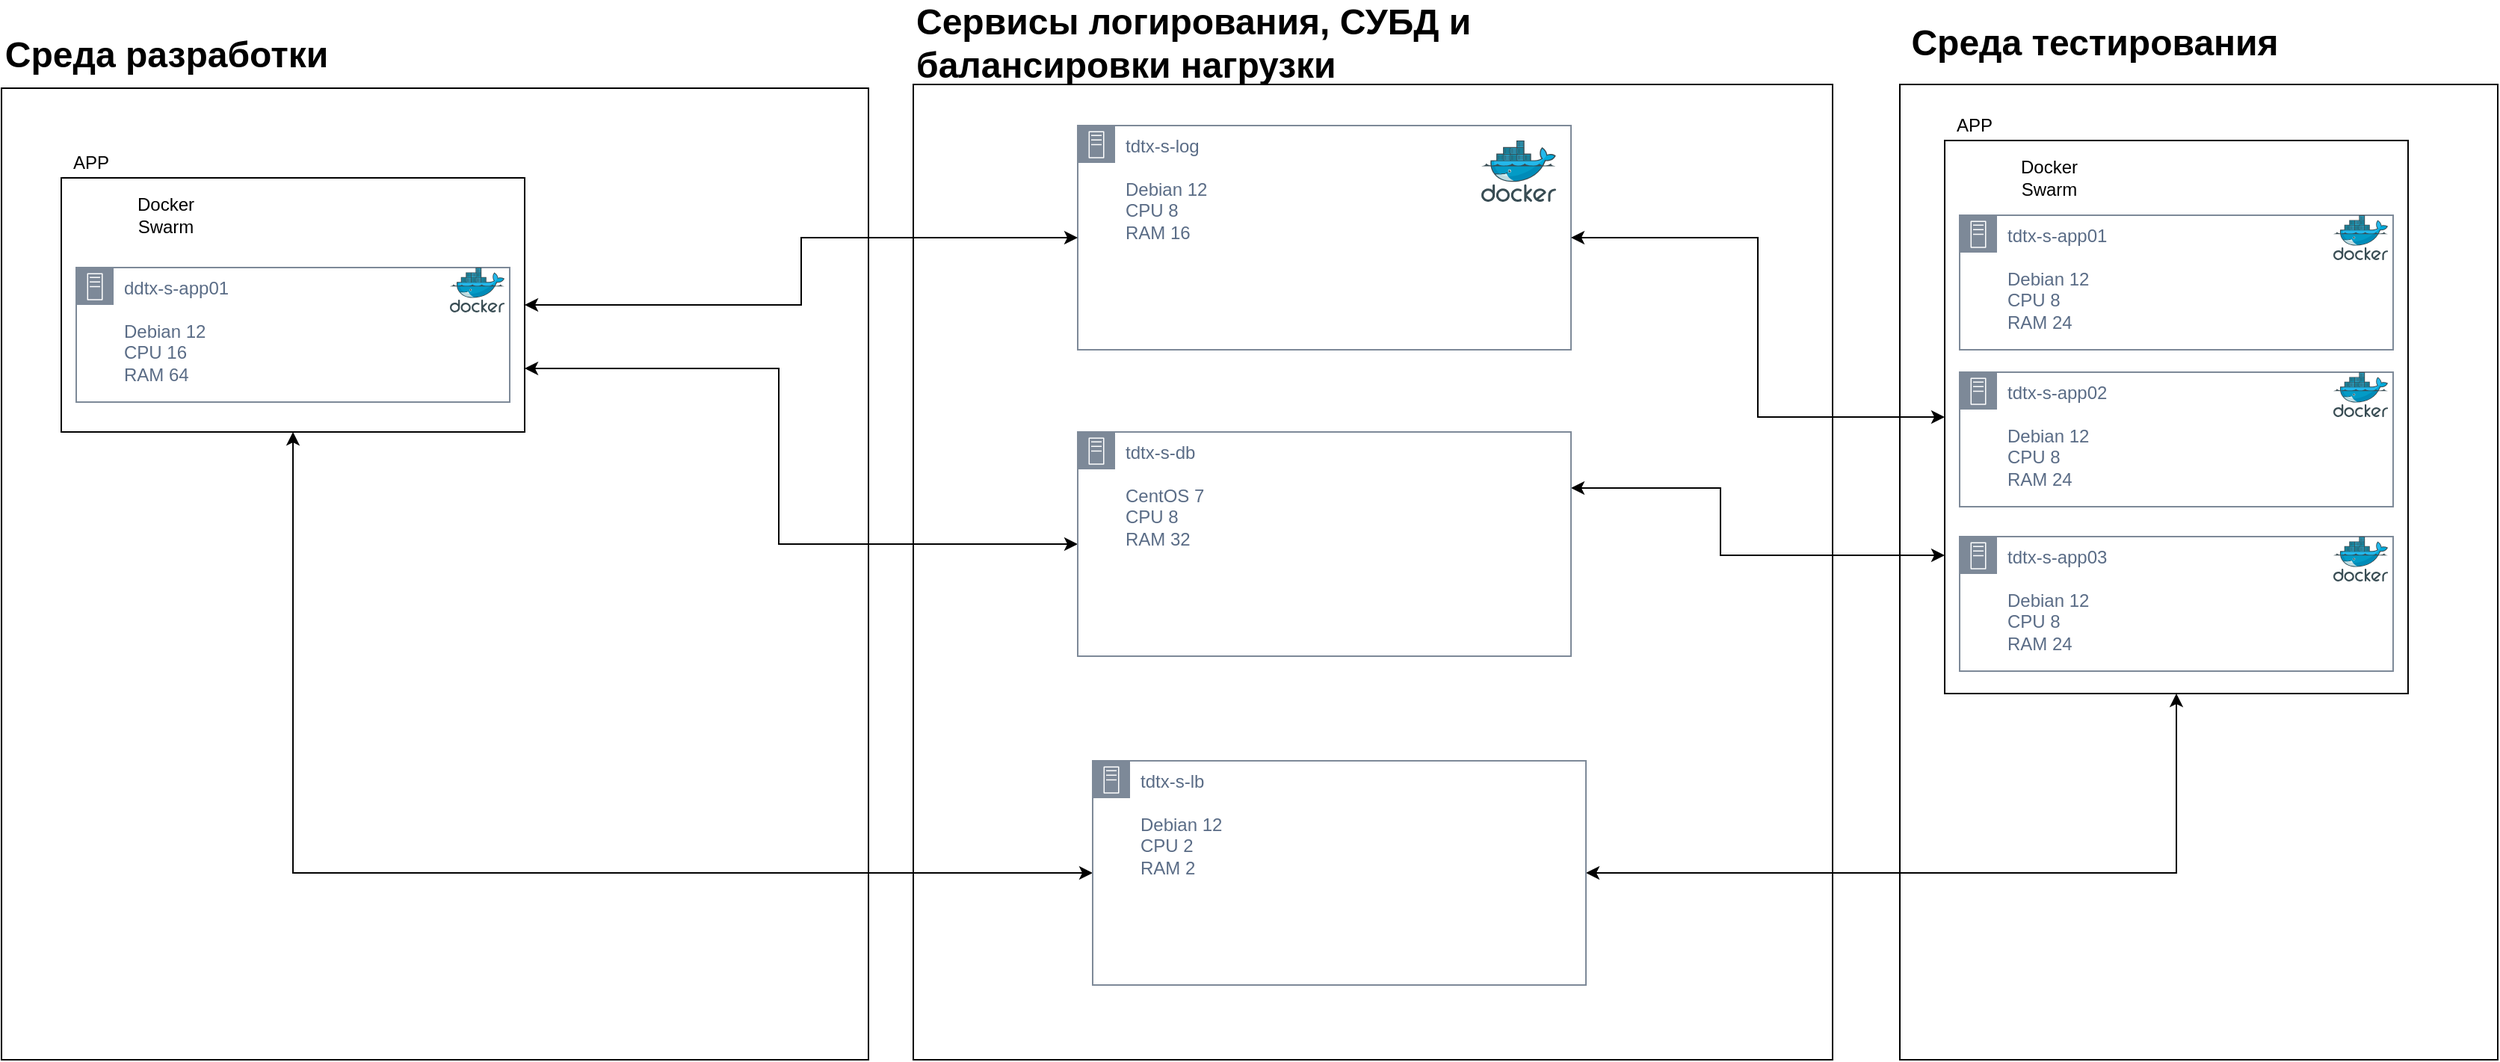 <mxfile version="24.6.4" type="github" pages="2">
  <diagram name="Среда разработки/среда тестирования" id="llg9eI959ufNJ5P5xfva">
    <mxGraphModel dx="2132" dy="2349" grid="1" gridSize="10" guides="1" tooltips="1" connect="1" arrows="1" fold="1" page="1" pageScale="1" pageWidth="827" pageHeight="1169" math="0" shadow="0">
      <root>
        <mxCell id="0" />
        <mxCell id="1" parent="0" />
        <mxCell id="7yHPk8XJTkYft_NBueNa-7" value="" style="whiteSpace=wrap;html=1;movable=1;resizable=1;rotatable=1;deletable=1;editable=1;locked=0;connectable=1;" vertex="1" parent="1">
          <mxGeometry x="660" y="37.5" width="615" height="652.5" as="geometry" />
        </mxCell>
        <mxCell id="-5-JZjUfikHXncRNq7sT-1" value="" style="whiteSpace=wrap;html=1;movable=1;resizable=1;rotatable=1;deletable=1;editable=1;locked=0;connectable=1;" parent="1" vertex="1">
          <mxGeometry x="50" y="40" width="580" height="650" as="geometry" />
        </mxCell>
        <mxCell id="-5-JZjUfikHXncRNq7sT-3" value="Среда разработки" style="text;strokeColor=none;fillColor=none;html=1;fontSize=24;fontStyle=1;verticalAlign=middle;align=center;" parent="1" vertex="1">
          <mxGeometry x="110" y="-2.5" width="100" height="40" as="geometry" />
        </mxCell>
        <mxCell id="-5-JZjUfikHXncRNq7sT-4" value="tdtx-s-log&lt;div&gt;&lt;br&gt;&lt;/div&gt;&lt;div&gt;Debian 12&lt;/div&gt;&lt;div&gt;CPU 8&lt;br&gt;RAM 16&lt;/div&gt;" style="points=[[0,0],[0.25,0],[0.5,0],[0.75,0],[1,0],[1,0.25],[1,0.5],[1,0.75],[1,1],[0.75,1],[0.5,1],[0.25,1],[0,1],[0,0.75],[0,0.5],[0,0.25]];outlineConnect=0;gradientColor=none;html=1;whiteSpace=wrap;fontSize=12;fontStyle=0;container=1;pointerEvents=0;collapsible=0;recursiveResize=0;shape=mxgraph.aws4.group;grIcon=mxgraph.aws4.group_on_premise;strokeColor=#7D8998;fillColor=none;verticalAlign=top;align=left;spacingLeft=30;fontColor=#5A6C86;dashed=0;" parent="1" vertex="1">
          <mxGeometry x="770" y="65" width="330" height="150" as="geometry" />
        </mxCell>
        <mxCell id="-5-JZjUfikHXncRNq7sT-5" value="" style="image;sketch=0;aspect=fixed;html=1;points=[];align=center;fontSize=12;image=img/lib/mscae/Docker.svg;" parent="-5-JZjUfikHXncRNq7sT-4" vertex="1">
          <mxGeometry x="270" y="10" width="50" height="41" as="geometry" />
        </mxCell>
        <mxCell id="4Vv0WDQ5GXurvVNfTGHG-11" style="edgeStyle=orthogonalEdgeStyle;rounded=0;orthogonalLoop=1;jettySize=auto;html=1;exitX=1;exitY=0.5;exitDx=0;exitDy=0;entryX=0;entryY=0.5;entryDx=0;entryDy=0;startArrow=classic;startFill=1;" edge="1" parent="1" source="-5-JZjUfikHXncRNq7sT-10" target="-5-JZjUfikHXncRNq7sT-4">
          <mxGeometry relative="1" as="geometry" />
        </mxCell>
        <mxCell id="7yHPk8XJTkYft_NBueNa-12" style="edgeStyle=elbowEdgeStyle;rounded=0;orthogonalLoop=1;jettySize=auto;html=1;exitX=1;exitY=0.75;exitDx=0;exitDy=0;entryX=0;entryY=0.5;entryDx=0;entryDy=0;startArrow=classic;startFill=1;" edge="1" parent="1" source="-5-JZjUfikHXncRNq7sT-10" target="7yHPk8XJTkYft_NBueNa-10">
          <mxGeometry relative="1" as="geometry">
            <Array as="points">
              <mxPoint x="570" y="340" />
            </Array>
          </mxGeometry>
        </mxCell>
        <mxCell id="-5-JZjUfikHXncRNq7sT-10" value="" style="whiteSpace=wrap;html=1;align=center;" parent="1" vertex="1">
          <mxGeometry x="90" y="100" width="310" height="170" as="geometry" />
        </mxCell>
        <mxCell id="4Vv0WDQ5GXurvVNfTGHG-1" value="" style="shape=image;html=1;verticalAlign=top;verticalLabelPosition=bottom;labelBackgroundColor=#ffffff;imageAspect=0;aspect=fixed;image=https://cdn1.iconfinder.com/data/icons/unicons-line-vol-3/24/docker-128.png" vertex="1" parent="1">
          <mxGeometry x="100" y="105" width="40" height="40" as="geometry" />
        </mxCell>
        <mxCell id="4Vv0WDQ5GXurvVNfTGHG-2" value="Docker Swarm" style="text;html=1;align=center;verticalAlign=middle;whiteSpace=wrap;rounded=0;" vertex="1" parent="1">
          <mxGeometry x="130" y="110" width="60" height="30" as="geometry" />
        </mxCell>
        <mxCell id="4Vv0WDQ5GXurvVNfTGHG-4" value="APP" style="text;html=1;align=center;verticalAlign=middle;whiteSpace=wrap;rounded=0;" vertex="1" parent="1">
          <mxGeometry x="80" y="75" width="60" height="30" as="geometry" />
        </mxCell>
        <mxCell id="4Vv0WDQ5GXurvVNfTGHG-29" value="" style="whiteSpace=wrap;html=1;movable=1;resizable=1;rotatable=1;deletable=1;editable=1;locked=0;connectable=1;" vertex="1" parent="1">
          <mxGeometry x="1320" y="37.5" width="400" height="652.5" as="geometry" />
        </mxCell>
        <mxCell id="4Vv0WDQ5GXurvVNfTGHG-30" value="Среда тестирования" style="text;strokeColor=none;fillColor=none;html=1;fontSize=24;fontStyle=1;verticalAlign=middle;align=center;" vertex="1" parent="1">
          <mxGeometry x="1400" y="-10" width="100" height="40" as="geometry" />
        </mxCell>
        <mxCell id="7yHPk8XJTkYft_NBueNa-5" style="edgeStyle=orthogonalEdgeStyle;rounded=0;orthogonalLoop=1;jettySize=auto;html=1;exitX=0;exitY=0.5;exitDx=0;exitDy=0;entryX=1;entryY=0.5;entryDx=0;entryDy=0;startArrow=classic;startFill=1;" edge="1" parent="1" source="4Vv0WDQ5GXurvVNfTGHG-31" target="-5-JZjUfikHXncRNq7sT-4">
          <mxGeometry relative="1" as="geometry" />
        </mxCell>
        <mxCell id="7yHPk8XJTkYft_NBueNa-13" style="edgeStyle=orthogonalEdgeStyle;rounded=0;orthogonalLoop=1;jettySize=auto;html=1;exitX=0;exitY=0.75;exitDx=0;exitDy=0;entryX=1;entryY=0.25;entryDx=0;entryDy=0;startArrow=classic;startFill=1;" edge="1" parent="1" source="4Vv0WDQ5GXurvVNfTGHG-31" target="7yHPk8XJTkYft_NBueNa-10">
          <mxGeometry relative="1" as="geometry">
            <Array as="points">
              <mxPoint x="1200" y="353" />
              <mxPoint x="1200" y="308" />
            </Array>
          </mxGeometry>
        </mxCell>
        <mxCell id="4Vv0WDQ5GXurvVNfTGHG-31" value="" style="whiteSpace=wrap;html=1;" vertex="1" parent="1">
          <mxGeometry x="1350" y="75" width="310" height="370" as="geometry" />
        </mxCell>
        <mxCell id="4Vv0WDQ5GXurvVNfTGHG-32" value="" style="shape=image;html=1;verticalAlign=top;verticalLabelPosition=bottom;labelBackgroundColor=#ffffff;imageAspect=0;aspect=fixed;image=https://cdn1.iconfinder.com/data/icons/unicons-line-vol-3/24/docker-128.png" vertex="1" parent="1">
          <mxGeometry x="1360" y="80" width="40" height="40" as="geometry" />
        </mxCell>
        <mxCell id="4Vv0WDQ5GXurvVNfTGHG-33" value="Docker Swarm" style="text;html=1;align=center;verticalAlign=middle;whiteSpace=wrap;rounded=0;" vertex="1" parent="1">
          <mxGeometry x="1390" y="85" width="60" height="30" as="geometry" />
        </mxCell>
        <mxCell id="4Vv0WDQ5GXurvVNfTGHG-34" value="APP" style="text;html=1;align=center;verticalAlign=middle;whiteSpace=wrap;rounded=0;" vertex="1" parent="1">
          <mxGeometry x="1340" y="50" width="60" height="30" as="geometry" />
        </mxCell>
        <mxCell id="4Vv0WDQ5GXurvVNfTGHG-35" value="tdtx-s-app01&lt;div&gt;&lt;br&gt;&lt;/div&gt;&lt;div&gt;Debian 12&lt;br&gt;CPU 8&lt;br&gt;RAM 24&lt;/div&gt;" style="points=[[0,0],[0.25,0],[0.5,0],[0.75,0],[1,0],[1,0.25],[1,0.5],[1,0.75],[1,1],[0.75,1],[0.5,1],[0.25,1],[0,1],[0,0.75],[0,0.5],[0,0.25]];outlineConnect=0;gradientColor=none;html=1;whiteSpace=wrap;fontSize=12;fontStyle=0;container=1;pointerEvents=0;collapsible=0;recursiveResize=0;shape=mxgraph.aws4.group;grIcon=mxgraph.aws4.group_on_premise;strokeColor=#7D8998;fillColor=none;verticalAlign=top;align=left;spacingLeft=30;fontColor=#5A6C86;dashed=0;" vertex="1" parent="1">
          <mxGeometry x="1360" y="125" width="290" height="90" as="geometry" />
        </mxCell>
        <mxCell id="4Vv0WDQ5GXurvVNfTGHG-36" value="" style="image;sketch=0;aspect=fixed;html=1;points=[];align=center;fontSize=12;image=img/lib/mscae/Docker.svg;" vertex="1" parent="4Vv0WDQ5GXurvVNfTGHG-35">
          <mxGeometry x="250" width="36.59" height="30" as="geometry" />
        </mxCell>
        <mxCell id="7yHPk8XJTkYft_NBueNa-1" value="tdtx-s-app02&lt;div&gt;&lt;br&gt;&lt;/div&gt;&lt;div&gt;Debian 12&lt;br&gt;CPU 8&lt;br&gt;RAM 24&lt;br&gt;&lt;/div&gt;" style="points=[[0,0],[0.25,0],[0.5,0],[0.75,0],[1,0],[1,0.25],[1,0.5],[1,0.75],[1,1],[0.75,1],[0.5,1],[0.25,1],[0,1],[0,0.75],[0,0.5],[0,0.25]];outlineConnect=0;gradientColor=none;html=1;whiteSpace=wrap;fontSize=12;fontStyle=0;container=1;pointerEvents=0;collapsible=0;recursiveResize=0;shape=mxgraph.aws4.group;grIcon=mxgraph.aws4.group_on_premise;strokeColor=#7D8998;fillColor=none;verticalAlign=top;align=left;spacingLeft=30;fontColor=#5A6C86;dashed=0;" vertex="1" parent="1">
          <mxGeometry x="1360" y="230" width="290" height="90" as="geometry" />
        </mxCell>
        <mxCell id="7yHPk8XJTkYft_NBueNa-2" value="" style="image;sketch=0;aspect=fixed;html=1;points=[];align=center;fontSize=12;image=img/lib/mscae/Docker.svg;" vertex="1" parent="7yHPk8XJTkYft_NBueNa-1">
          <mxGeometry x="250" width="36.59" height="30" as="geometry" />
        </mxCell>
        <mxCell id="7yHPk8XJTkYft_NBueNa-3" value="tdtx-s-app03&lt;div&gt;&lt;br&gt;&lt;/div&gt;&lt;div&gt;Debian 12&lt;br&gt;CPU 8&lt;br&gt;RAM 24&lt;br&gt;&lt;/div&gt;" style="points=[[0,0],[0.25,0],[0.5,0],[0.75,0],[1,0],[1,0.25],[1,0.5],[1,0.75],[1,1],[0.75,1],[0.5,1],[0.25,1],[0,1],[0,0.75],[0,0.5],[0,0.25]];outlineConnect=0;gradientColor=none;html=1;whiteSpace=wrap;fontSize=12;fontStyle=0;container=1;pointerEvents=0;collapsible=0;recursiveResize=0;shape=mxgraph.aws4.group;grIcon=mxgraph.aws4.group_on_premise;strokeColor=#7D8998;fillColor=none;verticalAlign=top;align=left;spacingLeft=30;fontColor=#5A6C86;dashed=0;" vertex="1" parent="1">
          <mxGeometry x="1360" y="340" width="290" height="90" as="geometry" />
        </mxCell>
        <mxCell id="7yHPk8XJTkYft_NBueNa-4" value="" style="image;sketch=0;aspect=fixed;html=1;points=[];align=center;fontSize=12;image=img/lib/mscae/Docker.svg;" vertex="1" parent="7yHPk8XJTkYft_NBueNa-3">
          <mxGeometry x="250" width="36.59" height="30" as="geometry" />
        </mxCell>
        <mxCell id="7yHPk8XJTkYft_NBueNa-9" value="Сервисы логирования, СУБД и&amp;nbsp;&lt;div&gt;балансировки нагрузки&lt;/div&gt;" style="text;strokeColor=none;fillColor=none;html=1;fontSize=24;fontStyle=1;verticalAlign=middle;align=left;" vertex="1" parent="1">
          <mxGeometry x="660" y="-10" width="627.5" height="40" as="geometry" />
        </mxCell>
        <mxCell id="7yHPk8XJTkYft_NBueNa-10" value="tdtx-s-db&lt;div&gt;&lt;br&gt;&lt;/div&gt;&lt;div&gt;CentOS 7&lt;/div&gt;&lt;div&gt;CPU 8&lt;/div&gt;&lt;div&gt;RAM 32&lt;/div&gt;" style="points=[[0,0],[0.25,0],[0.5,0],[0.75,0],[1,0],[1,0.25],[1,0.5],[1,0.75],[1,1],[0.75,1],[0.5,1],[0.25,1],[0,1],[0,0.75],[0,0.5],[0,0.25]];outlineConnect=0;gradientColor=none;html=1;whiteSpace=wrap;fontSize=12;fontStyle=0;container=1;pointerEvents=0;collapsible=0;recursiveResize=0;shape=mxgraph.aws4.group;grIcon=mxgraph.aws4.group_on_premise;strokeColor=#7D8998;fillColor=none;verticalAlign=top;align=left;spacingLeft=30;fontColor=#5A6C86;dashed=0;" vertex="1" parent="1">
          <mxGeometry x="770" y="270" width="330" height="150" as="geometry" />
        </mxCell>
        <mxCell id="7yHPk8XJTkYft_NBueNa-15" style="edgeStyle=orthogonalEdgeStyle;rounded=0;orthogonalLoop=1;jettySize=auto;html=1;exitX=0;exitY=0.5;exitDx=0;exitDy=0;entryX=0.5;entryY=1;entryDx=0;entryDy=0;startArrow=classic;startFill=1;" edge="1" parent="1" source="7yHPk8XJTkYft_NBueNa-14" target="-5-JZjUfikHXncRNq7sT-10">
          <mxGeometry relative="1" as="geometry">
            <mxPoint x="50" y="370" as="targetPoint" />
          </mxGeometry>
        </mxCell>
        <mxCell id="7yHPk8XJTkYft_NBueNa-16" style="edgeStyle=orthogonalEdgeStyle;rounded=0;orthogonalLoop=1;jettySize=auto;html=1;exitX=1;exitY=0.5;exitDx=0;exitDy=0;entryX=0.5;entryY=1;entryDx=0;entryDy=0;startArrow=classic;startFill=1;" edge="1" parent="1" source="7yHPk8XJTkYft_NBueNa-14" target="4Vv0WDQ5GXurvVNfTGHG-31">
          <mxGeometry relative="1" as="geometry" />
        </mxCell>
        <mxCell id="7yHPk8XJTkYft_NBueNa-14" value="tdtx-s-lb&lt;div&gt;&lt;br&gt;&lt;/div&gt;&lt;div&gt;Debian 12&lt;br&gt;CPU 2&lt;br&gt;RAM 2&lt;/div&gt;" style="points=[[0,0],[0.25,0],[0.5,0],[0.75,0],[1,0],[1,0.25],[1,0.5],[1,0.75],[1,1],[0.75,1],[0.5,1],[0.25,1],[0,1],[0,0.75],[0,0.5],[0,0.25]];outlineConnect=0;gradientColor=none;html=1;whiteSpace=wrap;fontSize=12;fontStyle=0;container=1;pointerEvents=0;collapsible=0;recursiveResize=0;shape=mxgraph.aws4.group;grIcon=mxgraph.aws4.group_on_premise;strokeColor=#7D8998;fillColor=none;verticalAlign=top;align=left;spacingLeft=30;fontColor=#5A6C86;dashed=0;" vertex="1" parent="1">
          <mxGeometry x="780" y="490" width="330" height="150" as="geometry" />
        </mxCell>
        <mxCell id="42GEZyAf3AZxVVmzzD3I-1" value="&lt;div&gt;ddtx-s-app01&lt;/div&gt;&lt;div&gt;&lt;br&gt;&lt;/div&gt;&lt;div&gt;Debian 12&amp;nbsp;&lt;br&gt;CPU 16&lt;/div&gt;&lt;div&gt;RAM 64&lt;/div&gt;" style="points=[[0,0],[0.25,0],[0.5,0],[0.75,0],[1,0],[1,0.25],[1,0.5],[1,0.75],[1,1],[0.75,1],[0.5,1],[0.25,1],[0,1],[0,0.75],[0,0.5],[0,0.25]];outlineConnect=0;gradientColor=none;html=1;whiteSpace=wrap;fontSize=12;fontStyle=0;container=1;pointerEvents=0;collapsible=0;recursiveResize=0;shape=mxgraph.aws4.group;grIcon=mxgraph.aws4.group_on_premise;strokeColor=#7D8998;fillColor=none;verticalAlign=top;align=left;spacingLeft=30;fontColor=#5A6C86;dashed=0;" vertex="1" parent="1">
          <mxGeometry x="100" y="160" width="290" height="90" as="geometry" />
        </mxCell>
        <mxCell id="42GEZyAf3AZxVVmzzD3I-2" value="" style="image;sketch=0;aspect=fixed;html=1;points=[];align=center;fontSize=12;image=img/lib/mscae/Docker.svg;" vertex="1" parent="42GEZyAf3AZxVVmzzD3I-1">
          <mxGeometry x="250" width="36.59" height="30" as="geometry" />
        </mxCell>
      </root>
    </mxGraphModel>
  </diagram>
  <diagram id="fn84XsCyDBIodZMzv-_E" name="Продуктивная среда">
    <mxGraphModel dx="1459" dy="1976" grid="1" gridSize="10" guides="1" tooltips="1" connect="1" arrows="1" fold="1" page="1" pageScale="1" pageWidth="827" pageHeight="1169" math="0" shadow="0">
      <root>
        <mxCell id="0" />
        <mxCell id="1" parent="0" />
        <mxCell id="l5wIW429BPAiT2nfO5Ks-4" value="" style="whiteSpace=wrap;html=1;movable=0;resizable=0;rotatable=0;deletable=0;editable=0;locked=1;connectable=0;" vertex="1" parent="1">
          <mxGeometry x="600" y="37.5" width="1130" height="692.5" as="geometry" />
        </mxCell>
        <mxCell id="l5wIW429BPAiT2nfO5Ks-2" value="Kafka + Opensearch&lt;div&gt;&lt;br&gt;&lt;/div&gt;" style="points=[[0,0],[0.25,0],[0.5,0],[0.75,0],[1,0],[1,0.25],[1,0.5],[1,0.75],[1,1],[0.75,1],[0.5,1],[0.25,1],[0,1],[0,0.75],[0,0.5],[0,0.25]];outlineConnect=0;gradientColor=none;html=1;whiteSpace=wrap;fontSize=12;fontStyle=0;container=1;pointerEvents=0;collapsible=0;recursiveResize=0;shape=mxgraph.aws4.group;grIcon=mxgraph.aws4.group_on_premise;strokeColor=#7D8998;fillColor=none;verticalAlign=top;align=left;spacingLeft=30;fontColor=#5A6C86;dashed=0;" vertex="1" parent="1">
          <mxGeometry x="770" y="65" width="330" height="150" as="geometry" />
        </mxCell>
        <mxCell id="l5wIW429BPAiT2nfO5Ks-3" value="" style="image;sketch=0;aspect=fixed;html=1;points=[];align=center;fontSize=12;image=img/lib/mscae/Docker.svg;" vertex="1" parent="l5wIW429BPAiT2nfO5Ks-2">
          <mxGeometry x="270" y="10" width="50" height="41" as="geometry" />
        </mxCell>
        <mxCell id="l5wIW429BPAiT2nfO5Ks-5" value="Среда разработки" style="text;strokeColor=none;fillColor=none;html=1;fontSize=24;fontStyle=1;verticalAlign=middle;align=center;" vertex="1" parent="1">
          <mxGeometry x="660" y="-10" width="100" height="40" as="geometry" />
        </mxCell>
        <mxCell id="l5wIW429BPAiT2nfO5Ks-6" style="edgeStyle=orthogonalEdgeStyle;rounded=0;orthogonalLoop=1;jettySize=auto;html=1;exitX=0;exitY=0.25;exitDx=0;exitDy=0;entryX=1;entryY=0.5;entryDx=0;entryDy=0;startArrow=classic;startFill=1;" edge="1" parent="1" source="l5wIW429BPAiT2nfO5Ks-8" target="l5wIW429BPAiT2nfO5Ks-2">
          <mxGeometry relative="1" as="geometry">
            <Array as="points">
              <mxPoint x="1290" y="167" />
              <mxPoint x="1160" y="167" />
              <mxPoint x="1160" y="140" />
            </Array>
          </mxGeometry>
        </mxCell>
        <mxCell id="l5wIW429BPAiT2nfO5Ks-7" style="edgeStyle=orthogonalEdgeStyle;rounded=0;orthogonalLoop=1;jettySize=auto;html=1;exitX=0.001;exitY=0.42;exitDx=0;exitDy=0;startArrow=classic;startFill=1;exitPerimeter=0;" edge="1" parent="1" source="l5wIW429BPAiT2nfO5Ks-8" target="l5wIW429BPAiT2nfO5Ks-19">
          <mxGeometry relative="1" as="geometry">
            <Array as="points">
              <mxPoint x="935" y="230" />
            </Array>
            <mxPoint x="1150" y="300" as="targetPoint" />
          </mxGeometry>
        </mxCell>
        <mxCell id="l5wIW429BPAiT2nfO5Ks-8" value="" style="whiteSpace=wrap;html=1;" vertex="1" parent="1">
          <mxGeometry x="1350" y="75" width="310" height="370" as="geometry" />
        </mxCell>
        <mxCell id="l5wIW429BPAiT2nfO5Ks-9" value="" style="shape=image;html=1;verticalAlign=top;verticalLabelPosition=bottom;labelBackgroundColor=#ffffff;imageAspect=0;aspect=fixed;image=https://cdn1.iconfinder.com/data/icons/unicons-line-vol-3/24/docker-128.png" vertex="1" parent="1">
          <mxGeometry x="1360" y="80" width="40" height="40" as="geometry" />
        </mxCell>
        <mxCell id="l5wIW429BPAiT2nfO5Ks-10" value="Docker Swarm" style="text;html=1;align=center;verticalAlign=middle;whiteSpace=wrap;rounded=0;" vertex="1" parent="1">
          <mxGeometry x="1390" y="85" width="60" height="30" as="geometry" />
        </mxCell>
        <mxCell id="l5wIW429BPAiT2nfO5Ks-11" value="APP" style="text;html=1;align=center;verticalAlign=middle;whiteSpace=wrap;rounded=0;" vertex="1" parent="1">
          <mxGeometry x="1340" y="50" width="60" height="30" as="geometry" />
        </mxCell>
        <mxCell id="l5wIW429BPAiT2nfO5Ks-12" value="APP1&lt;div&gt;&lt;br&gt;&lt;/div&gt;" style="points=[[0,0],[0.25,0],[0.5,0],[0.75,0],[1,0],[1,0.25],[1,0.5],[1,0.75],[1,1],[0.75,1],[0.5,1],[0.25,1],[0,1],[0,0.75],[0,0.5],[0,0.25]];outlineConnect=0;gradientColor=none;html=1;whiteSpace=wrap;fontSize=12;fontStyle=0;container=1;pointerEvents=0;collapsible=0;recursiveResize=0;shape=mxgraph.aws4.group;grIcon=mxgraph.aws4.group_on_premise;strokeColor=#7D8998;fillColor=none;verticalAlign=top;align=left;spacingLeft=30;fontColor=#5A6C86;dashed=0;" vertex="1" parent="1">
          <mxGeometry x="1360" y="125" width="290" height="90" as="geometry" />
        </mxCell>
        <mxCell id="l5wIW429BPAiT2nfO5Ks-13" value="" style="image;sketch=0;aspect=fixed;html=1;points=[];align=center;fontSize=12;image=img/lib/mscae/Docker.svg;" vertex="1" parent="l5wIW429BPAiT2nfO5Ks-12">
          <mxGeometry x="250" width="36.59" height="30" as="geometry" />
        </mxCell>
        <mxCell id="l5wIW429BPAiT2nfO5Ks-14" value="&lt;div&gt;APP2&lt;/div&gt;" style="points=[[0,0],[0.25,0],[0.5,0],[0.75,0],[1,0],[1,0.25],[1,0.5],[1,0.75],[1,1],[0.75,1],[0.5,1],[0.25,1],[0,1],[0,0.75],[0,0.5],[0,0.25]];outlineConnect=0;gradientColor=none;html=1;whiteSpace=wrap;fontSize=12;fontStyle=0;container=1;pointerEvents=0;collapsible=0;recursiveResize=0;shape=mxgraph.aws4.group;grIcon=mxgraph.aws4.group_on_premise;strokeColor=#7D8998;fillColor=none;verticalAlign=top;align=left;spacingLeft=30;fontColor=#5A6C86;dashed=0;" vertex="1" parent="1">
          <mxGeometry x="1360" y="230" width="290" height="90" as="geometry" />
        </mxCell>
        <mxCell id="l5wIW429BPAiT2nfO5Ks-15" value="" style="image;sketch=0;aspect=fixed;html=1;points=[];align=center;fontSize=12;image=img/lib/mscae/Docker.svg;" vertex="1" parent="l5wIW429BPAiT2nfO5Ks-14">
          <mxGeometry x="250" width="36.59" height="30" as="geometry" />
        </mxCell>
        <mxCell id="l5wIW429BPAiT2nfO5Ks-16" value="&lt;div&gt;APP3&lt;/div&gt;&lt;div&gt;&lt;br&gt;&lt;/div&gt;" style="points=[[0,0],[0.25,0],[0.5,0],[0.75,0],[1,0],[1,0.25],[1,0.5],[1,0.75],[1,1],[0.75,1],[0.5,1],[0.25,1],[0,1],[0,0.75],[0,0.5],[0,0.25]];outlineConnect=0;gradientColor=none;html=1;whiteSpace=wrap;fontSize=12;fontStyle=0;container=1;pointerEvents=0;collapsible=0;recursiveResize=0;shape=mxgraph.aws4.group;grIcon=mxgraph.aws4.group_on_premise;strokeColor=#7D8998;fillColor=none;verticalAlign=top;align=left;spacingLeft=30;fontColor=#5A6C86;dashed=0;" vertex="1" parent="1">
          <mxGeometry x="1360" y="340" width="290" height="90" as="geometry" />
        </mxCell>
        <mxCell id="l5wIW429BPAiT2nfO5Ks-17" value="" style="image;sketch=0;aspect=fixed;html=1;points=[];align=center;fontSize=12;image=img/lib/mscae/Docker.svg;" vertex="1" parent="l5wIW429BPAiT2nfO5Ks-16">
          <mxGeometry x="250" width="36.59" height="30" as="geometry" />
        </mxCell>
        <mxCell id="l5wIW429BPAiT2nfO5Ks-19" value="Postgres" style="points=[[0,0],[0.25,0],[0.5,0],[0.75,0],[1,0],[1,0.25],[1,0.5],[1,0.75],[1,1],[0.75,1],[0.5,1],[0.25,1],[0,1],[0,0.75],[0,0.5],[0,0.25]];outlineConnect=0;gradientColor=none;html=1;whiteSpace=wrap;fontSize=12;fontStyle=0;container=1;pointerEvents=0;collapsible=0;recursiveResize=0;shape=mxgraph.aws4.group;grIcon=mxgraph.aws4.group_on_premise;strokeColor=#7D8998;fillColor=none;verticalAlign=top;align=left;spacingLeft=30;fontColor=#5A6C86;dashed=0;" vertex="1" parent="1">
          <mxGeometry x="770" y="240" width="330" height="150" as="geometry" />
        </mxCell>
        <mxCell id="l5wIW429BPAiT2nfO5Ks-20" style="edgeStyle=orthogonalEdgeStyle;rounded=0;orthogonalLoop=1;jettySize=auto;html=1;exitX=0.5;exitY=0;exitDx=0;exitDy=0;entryX=0.5;entryY=1;entryDx=0;entryDy=0;startArrow=classic;startFill=1;" edge="1" parent="1" source="l5wIW429BPAiT2nfO5Ks-21" target="l5wIW429BPAiT2nfO5Ks-8">
          <mxGeometry relative="1" as="geometry" />
        </mxCell>
        <mxCell id="l5wIW429BPAiT2nfO5Ks-21" value="HAProxy" style="points=[[0,0],[0.25,0],[0.5,0],[0.75,0],[1,0],[1,0.25],[1,0.5],[1,0.75],[1,1],[0.75,1],[0.5,1],[0.25,1],[0,1],[0,0.75],[0,0.5],[0,0.25]];outlineConnect=0;gradientColor=none;html=1;whiteSpace=wrap;fontSize=12;fontStyle=0;container=1;pointerEvents=0;collapsible=0;recursiveResize=0;shape=mxgraph.aws4.group;grIcon=mxgraph.aws4.group_on_premise;strokeColor=#7D8998;fillColor=none;verticalAlign=top;align=left;spacingLeft=30;fontColor=#5A6C86;dashed=0;" vertex="1" parent="1">
          <mxGeometry x="1350" y="560" width="310" height="150" as="geometry" />
        </mxCell>
        <mxCell id="l5wIW429BPAiT2nfO5Ks-23" style="edgeStyle=orthogonalEdgeStyle;rounded=0;orthogonalLoop=1;jettySize=auto;html=1;exitX=1;exitY=0.5;exitDx=0;exitDy=0;entryX=0.003;entryY=0.877;entryDx=0;entryDy=0;entryPerimeter=0;startArrow=classic;startFill=1;" edge="1" parent="1" source="l5wIW429BPAiT2nfO5Ks-22" target="l5wIW429BPAiT2nfO5Ks-8">
          <mxGeometry relative="1" as="geometry">
            <Array as="points">
              <mxPoint x="1210" y="485" />
              <mxPoint x="1210" y="399" />
            </Array>
          </mxGeometry>
        </mxCell>
        <mxCell id="l5wIW429BPAiT2nfO5Ks-22" value="MongoDB" style="points=[[0,0],[0.25,0],[0.5,0],[0.75,0],[1,0],[1,0.25],[1,0.5],[1,0.75],[1,1],[0.75,1],[0.5,1],[0.25,1],[0,1],[0,0.75],[0,0.5],[0,0.25]];outlineConnect=0;gradientColor=none;html=1;whiteSpace=wrap;fontSize=12;fontStyle=0;container=1;pointerEvents=0;collapsible=0;recursiveResize=0;shape=mxgraph.aws4.group;grIcon=mxgraph.aws4.group_on_premise;strokeColor=#7D8998;fillColor=none;verticalAlign=top;align=left;spacingLeft=30;fontColor=#5A6C86;dashed=0;" vertex="1" parent="1">
          <mxGeometry x="770" y="410" width="330" height="150" as="geometry" />
        </mxCell>
      </root>
    </mxGraphModel>
  </diagram>
</mxfile>
